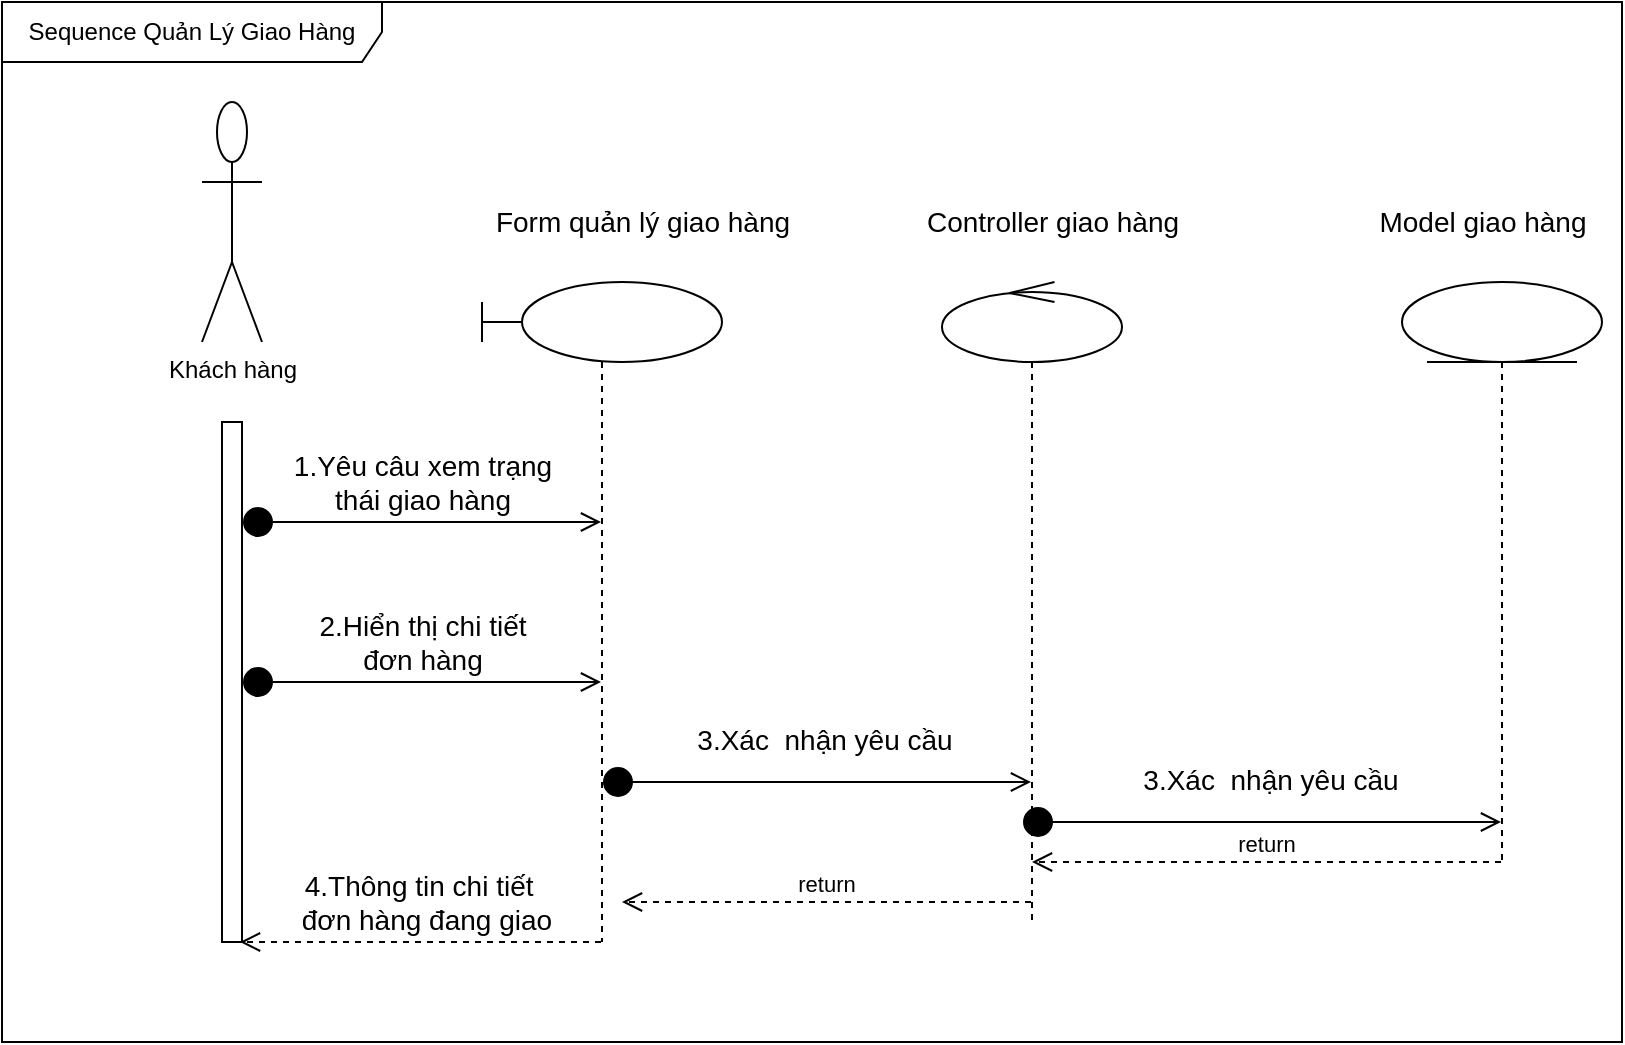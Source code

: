 <mxfile version="13.10.0" type="github">
  <diagram id="AxrJJKRLzsk0RZ8MKxAa" name="Page-1">
    <mxGraphModel dx="1186" dy="499" grid="1" gridSize="10" guides="1" tooltips="1" connect="1" arrows="1" fold="1" page="1" pageScale="1" pageWidth="850" pageHeight="1100" math="0" shadow="0">
      <root>
        <mxCell id="0" />
        <mxCell id="1" parent="0" />
        <mxCell id="iEezysBtRS6xLM2H2bQw-1" value="Khách hàng" style="shape=umlActor;verticalLabelPosition=bottom;verticalAlign=top;html=1;outlineConnect=0;" vertex="1" parent="1">
          <mxGeometry x="100" y="190" width="30" height="120" as="geometry" />
        </mxCell>
        <mxCell id="iEezysBtRS6xLM2H2bQw-2" value="" style="shape=umlLifeline;participant=umlBoundary;perimeter=lifelinePerimeter;whiteSpace=wrap;html=1;container=1;collapsible=0;recursiveResize=0;verticalAlign=top;spacingTop=36;outlineConnect=0;" vertex="1" parent="1">
          <mxGeometry x="240" y="280" width="120" height="330" as="geometry" />
        </mxCell>
        <mxCell id="iEezysBtRS6xLM2H2bQw-3" value="" style="shape=umlLifeline;participant=umlControl;perimeter=lifelinePerimeter;whiteSpace=wrap;html=1;container=1;collapsible=0;recursiveResize=0;verticalAlign=top;spacingTop=36;outlineConnect=0;" vertex="1" parent="1">
          <mxGeometry x="470" y="280" width="90" height="320" as="geometry" />
        </mxCell>
        <mxCell id="iEezysBtRS6xLM2H2bQw-4" value="" style="shape=umlLifeline;participant=umlEntity;perimeter=lifelinePerimeter;whiteSpace=wrap;html=1;container=1;collapsible=0;recursiveResize=0;verticalAlign=top;spacingTop=36;outlineConnect=0;" vertex="1" parent="1">
          <mxGeometry x="700" y="280" width="100" height="290" as="geometry" />
        </mxCell>
        <mxCell id="iEezysBtRS6xLM2H2bQw-9" value="" style="html=1;points=[];perimeter=orthogonalPerimeter;" vertex="1" parent="1">
          <mxGeometry x="110" y="350" width="10" height="260" as="geometry" />
        </mxCell>
        <mxCell id="iEezysBtRS6xLM2H2bQw-10" value="&lt;font style=&quot;font-size: 14px&quot;&gt;1.Yêu câu xem trạng &lt;br&gt;thái giao hàng&lt;/font&gt;" style="html=1;verticalAlign=bottom;startArrow=circle;startFill=1;endArrow=open;startSize=6;endSize=8;" edge="1" parent="1" target="iEezysBtRS6xLM2H2bQw-2">
          <mxGeometry width="80" relative="1" as="geometry">
            <mxPoint x="120" y="400" as="sourcePoint" />
            <mxPoint x="255" y="400" as="targetPoint" />
          </mxGeometry>
        </mxCell>
        <mxCell id="iEezysBtRS6xLM2H2bQw-11" value="&lt;font style=&quot;font-size: 14px&quot;&gt;2.Hiển thị chi tiết &lt;br&gt;đơn hàng&lt;/font&gt;" style="html=1;verticalAlign=bottom;startArrow=circle;startFill=1;endArrow=open;startSize=6;endSize=8;" edge="1" parent="1" target="iEezysBtRS6xLM2H2bQw-2">
          <mxGeometry width="80" relative="1" as="geometry">
            <mxPoint x="120" y="480" as="sourcePoint" />
            <mxPoint x="200" y="480" as="targetPoint" />
          </mxGeometry>
        </mxCell>
        <mxCell id="iEezysBtRS6xLM2H2bQw-12" value="&lt;font style=&quot;font-size: 14px&quot;&gt;3.Xác&amp;nbsp; nhận yêu cầu&lt;/font&gt;" style="html=1;verticalAlign=bottom;startArrow=circle;startFill=1;endArrow=open;startSize=6;endSize=8;" edge="1" parent="1" target="iEezysBtRS6xLM2H2bQw-3">
          <mxGeometry x="0.026" y="10" width="80" relative="1" as="geometry">
            <mxPoint x="300" y="530" as="sourcePoint" />
            <mxPoint x="380" y="530" as="targetPoint" />
            <Array as="points">
              <mxPoint x="410" y="530" />
            </Array>
            <mxPoint x="1" as="offset" />
          </mxGeometry>
        </mxCell>
        <mxCell id="iEezysBtRS6xLM2H2bQw-13" value="&lt;font style=&quot;font-size: 14px&quot;&gt;3.Xác&amp;nbsp; nhận yêu cầu&lt;/font&gt;" style="html=1;verticalAlign=bottom;startArrow=circle;startFill=1;endArrow=open;startSize=6;endSize=8;" edge="1" parent="1">
          <mxGeometry x="0.026" y="10" width="80" relative="1" as="geometry">
            <mxPoint x="510" y="550" as="sourcePoint" />
            <mxPoint x="749.5" y="550" as="targetPoint" />
            <Array as="points">
              <mxPoint x="620" y="550" />
            </Array>
            <mxPoint x="1" as="offset" />
          </mxGeometry>
        </mxCell>
        <mxCell id="iEezysBtRS6xLM2H2bQw-14" value="return" style="html=1;verticalAlign=bottom;endArrow=open;dashed=1;endSize=8;" edge="1" parent="1" target="iEezysBtRS6xLM2H2bQw-3">
          <mxGeometry relative="1" as="geometry">
            <mxPoint x="749.5" y="570" as="sourcePoint" />
            <mxPoint x="500" y="630" as="targetPoint" />
            <Array as="points">
              <mxPoint x="580" y="570" />
            </Array>
          </mxGeometry>
        </mxCell>
        <mxCell id="iEezysBtRS6xLM2H2bQw-15" value="return" style="html=1;verticalAlign=bottom;endArrow=open;dashed=1;endSize=8;" edge="1" parent="1" source="iEezysBtRS6xLM2H2bQw-3">
          <mxGeometry relative="1" as="geometry">
            <mxPoint x="420" y="630" as="sourcePoint" />
            <mxPoint x="310" y="590" as="targetPoint" />
          </mxGeometry>
        </mxCell>
        <mxCell id="iEezysBtRS6xLM2H2bQw-16" value="&lt;font style=&quot;font-size: 14px&quot;&gt;4.Thông tin chi tiết&amp;nbsp;&lt;br&gt;&amp;nbsp;đơn hàng đang giao&lt;/font&gt;" style="html=1;verticalAlign=bottom;endArrow=open;dashed=1;endSize=8;" edge="1" parent="1" source="iEezysBtRS6xLM2H2bQw-2">
          <mxGeometry x="-0.008" relative="1" as="geometry">
            <mxPoint x="300" y="630" as="sourcePoint" />
            <mxPoint x="119" y="610" as="targetPoint" />
            <Array as="points">
              <mxPoint x="270" y="610" />
            </Array>
            <mxPoint as="offset" />
          </mxGeometry>
        </mxCell>
        <mxCell id="iEezysBtRS6xLM2H2bQw-17" value="Sequence Quản Lý Giao Hàng" style="shape=umlFrame;whiteSpace=wrap;html=1;width=190;height=30;" vertex="1" parent="1">
          <mxGeometry y="140" width="810" height="520" as="geometry" />
        </mxCell>
        <mxCell id="iEezysBtRS6xLM2H2bQw-20" value="&lt;font style=&quot;font-size: 14px&quot;&gt;Form quản lý giao hàng&lt;/font&gt;" style="text;html=1;align=center;verticalAlign=middle;resizable=0;points=[];autosize=1;" vertex="1" parent="1">
          <mxGeometry x="240" y="240" width="160" height="20" as="geometry" />
        </mxCell>
        <mxCell id="iEezysBtRS6xLM2H2bQw-21" value="&lt;font style=&quot;font-size: 14px&quot;&gt;Controller giao hàng&lt;/font&gt;" style="text;html=1;align=center;verticalAlign=middle;resizable=0;points=[];autosize=1;" vertex="1" parent="1">
          <mxGeometry x="455" y="240" width="140" height="20" as="geometry" />
        </mxCell>
        <mxCell id="iEezysBtRS6xLM2H2bQw-24" value="&lt;font style=&quot;font-size: 14px&quot;&gt;Model giao hàng&lt;/font&gt;" style="text;html=1;align=center;verticalAlign=middle;resizable=0;points=[];autosize=1;" vertex="1" parent="1">
          <mxGeometry x="680" y="240" width="120" height="20" as="geometry" />
        </mxCell>
      </root>
    </mxGraphModel>
  </diagram>
</mxfile>
